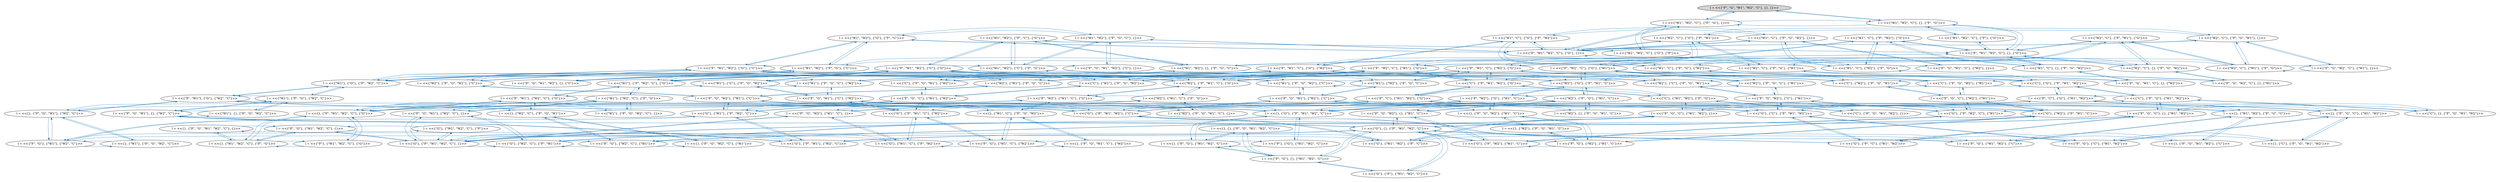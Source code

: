 strict digraph DiskGraph {
edge [colorscheme="paired12"]
nodesep=0.35;
subgraph cluster_graph {
color="white";
-7024593849273112598 [label="l = <<{\"F\", \"G\", \"W1\", \"W2\", \"C\"}, {}, {}>>",style = filled]
-7024593849273112598 -> -7618119025258671980 [label="",color="2",fontcolor="2"];
-7618119025258671980 [label="l = <<{\"W1\", \"W2\", \"C\"}, {\"F\", \"G\"}, {}>>"];
-7618119025258671980 -> 368366743643447437 [label="",color="2",fontcolor="2"];
368366743643447437 [label="l = <<{\"F\", \"W1\", \"W2\", \"C\"}, {\"G\"}, {}>>"];
-7024593849273112598 -> 2265738702976929288 [label="",color="2",fontcolor="2"];
2265738702976929288 [label="l = <<{\"W1\", \"W2\", \"C\"}, {}, {\"F\", \"G\"}>>"];
-7618119025258671980 -> -7024593849273112598 [label="",color="2",fontcolor="2"];
2265738702976929288 -> 2642443577036209442 [label="",color="2",fontcolor="2"];
2642443577036209442 [label="l = <<{\"F\", \"W1\", \"W2\", \"C\"}, {}, {\"G\"}>>"];
368366743643447437 -> -7618119025258671980 [label="",color="2",fontcolor="2"];
2265738702976929288 -> -7024593849273112598 [label="",color="2",fontcolor="2"];
368366743643447437 -> -5032550626778406985 [label="",color="2",fontcolor="2"];
-5032550626778406985 [label="l = <<{\"W2\", \"C\"}, {\"F\", \"G\", \"W1\"}, {}>>"];
-7618119025258671980 -> 6593437270870254514 [label="",color="2",fontcolor="2"];
6593437270870254514 [label="l = <<{\"W1\", \"W2\", \"C\"}, {\"G\"}, {\"F\"}>>"];
2642443577036209442 -> -7948681689175136999 [label="",color="2",fontcolor="2"];
-7948681689175136999 [label="l = <<{\"W1\", \"W2\", \"C\"}, {\"F\"}, {\"G\"}>>"];
2265738702976929288 -> -7948681689175136999 [label="",color="2",fontcolor="2"];
2265738702976929288 -> -7618119025258671980 [label="",color="2",fontcolor="2"];
368366743643447437 -> -1720256910690443826 [label="",color="2",fontcolor="2"];
-1720256910690443826 [label="l = <<{\"W1\", \"C\"}, {\"F\", \"G\", \"W2\"}, {}>>"];
-7618119025258671980 -> 2265738702976929288 [label="",color="2",fontcolor="2"];
-5032550626778406985 -> 2952551994923023895 [label="",color="2",fontcolor="2"];
2952551994923023895 [label="l = <<{\"F\", \"G\", \"W2\", \"C\"}, {\"W1\"}, {}>>"];
6593437270870254514 -> 368366743643447437 [label="",color="2",fontcolor="2"];
2642443577036209442 -> 8070384622498813666 [label="",color="2",fontcolor="2"];
8070384622498813666 [label="l = <<{\"W2\", \"C\"}, {\"F\", \"W1\"}, {\"G\"}>>"];
-7948681689175136999 -> 2642443577036209442 [label="",color="2",fontcolor="2"];
2642443577036209442 -> -6923700565219637682 [label="",color="2",fontcolor="2"];
-6923700565219637682 [label="l = <<{\"W1\", \"C\"}, {\"F\", \"W2\"}, {\"G\"}>>"];
6593437270870254514 -> -7618119025258671980 [label="",color="2",fontcolor="2"];
368366743643447437 -> 4463392628337059141 [label="",color="2",fontcolor="2"];
4463392628337059141 [label="l = <<{\"W1\", \"W2\"}, {\"F\", \"G\", \"C\"}, {}>>"];
2642443577036209442 -> -2463667896271413812 [label="",color="2",fontcolor="2"];
-2463667896271413812 [label="l = <<{\"W1\", \"W2\"}, {\"F\", \"C\"}, {\"G\"}>>"];
-6923700565219637682 -> -4962563200404545368 [label="",color="2",fontcolor="2"];
-4962563200404545368 [label="l = <<{\"F\", \"W1\", \"C\"}, {\"W2\"}, {\"G\"}>>"];
8070384622498813666 -> -6235617611691893686 [label="",color="2",fontcolor="2"];
-6235617611691893686 [label="l = <<{\"F\", \"W2\", \"C\"}, {\"W1\"}, {\"G\"}>>"];
2952551994923023895 -> -5032550626778406985 [label="",color="2",fontcolor="2"];
-5032550626778406985 -> 368366743643447437 [label="",color="2",fontcolor="2"];
-6923700565219637682 -> 2642443577036209442 [label="",color="2",fontcolor="2"];
8070384622498813666 -> 2642443577036209442 [label="",color="2",fontcolor="2"];
-7948681689175136999 -> 2265738702976929288 [label="",color="2",fontcolor="2"];
8070384622498813666 -> 4594028104535205271 [label="",color="2",fontcolor="2"];
2952551994923023895 -> 4594028104535205271 [label="",color="2",fontcolor="2"];
-1720256910690443826 -> -910246379935421238 [label="",color="2",fontcolor="2"];
-910246379935421238 [label="l = <<{\"F\", \"G\", \"W1\", \"C\"}, {\"W2\"}, {}>>"];
368366743643447437 -> 6593437270870254514 [label="",color="2",fontcolor="2"];
2642443577036209442 -> 2265738702976929288 [label="",color="2",fontcolor="2"];
368366743643447437 -> -721248423649248058 [label="",color="2",fontcolor="2"];
-721248423649248058 [label="l = <<{\"W2\", \"C\"}, {\"G\"}, {\"F\", \"W1\"}>>"];
4463392628337059141 -> -861941820321104905 [label="",color="2",fontcolor="2"];
-861941820321104905 [label="l = <<{\"F\", \"G\", \"W1\", \"W2\"}, {\"C\"}, {}>>"];
8070384622498813666 -> -4291173139028333788 [label="",color="2",fontcolor="2"];
-4291173139028333788 [label="l = <<{\"W2\", \"C\"}, {}, {\"F\", \"G\", \"W1\"}>>"];
-6923700565219637682 -> 3357207341337068863 [label="",color="2",fontcolor="2"];
3357207341337068863 [label="l = <<{\"W1\", \"C\"}, {\"W2\"}, {\"F\", \"G\"}>>"];
-5032550626778406985 -> 4594028104535205271 [label="",color="2",fontcolor="2"];
4594028104535205271 [label="l = <<{\"W2\", \"C\"}, {\"W1\"}, {\"F\", \"G\"}>>"];
368366743643447437 -> -5903499275889439748 [label="",color="2",fontcolor="2"];
-5903499275889439748 [label="l = <<{\"W1\", \"C\"}, {\"G\"}, {\"F\", \"W2\"}>>"];
-2463667896271413812 -> -2839101102574894150 [label="",color="2",fontcolor="2"];
-2839101102574894150 [label="l = <<{\"F\", \"W1\", \"W2\"}, {\"C\"}, {\"G\"}>>"];
368366743643447437 -> 3216292685513587048 [label="",color="2",fontcolor="2"];
3216292685513587048 [label="l = <<{\"W1\", \"W2\"}, {\"G\"}, {\"F\", \"C\"}>>"];
-1720256910690443826 -> 368366743643447437 [label="",color="2",fontcolor="2"];
-2463667896271413812 -> 2642443577036209442 [label="",color="2",fontcolor="2"];
2642443577036209442 -> -4291173139028333788 [label="",color="2",fontcolor="2"];
-5032550626778406985 -> -721248423649248058 [label="",color="2",fontcolor="2"];
-6235617611691893686 -> 8070384622498813666 [label="",color="2",fontcolor="2"];
4463392628337059141 -> 368366743643447437 [label="",color="2",fontcolor="2"];
-2463667896271413812 -> 7379050793791580297 [label="",color="2",fontcolor="2"];
7379050793791580297 [label="l = <<{\"W1\", \"W2\"}, {\"C\"}, {\"F\", \"G\"}>>"];
-910246379935421238 -> -1720256910690443826 [label="",color="2",fontcolor="2"];
-4962563200404545368 -> -6923700565219637682 [label="",color="2",fontcolor="2"];
-6923700565219637682 -> -6945216884291511266 [label="",color="2",fontcolor="2"];
-6945216884291511266 [label="l = <<{\"W1\", \"C\"}, {}, {\"F\", \"G\", \"W2\"}>>"];
4463392628337059141 -> 7379050793791580297 [label="",color="2",fontcolor="2"];
-2463667896271413812 -> -4935565689179310768 [label="",color="2",fontcolor="2"];
-4935565689179310768 [label="l = <<{\"W1\", \"W2\"}, {}, {\"F\", \"G\", \"C\"}>>"];
-1720256910690443826 -> 3357207341337068863 [label="",color="2",fontcolor="2"];
2642443577036209442 -> -6945216884291511266 [label="",color="2",fontcolor="2"];
-6235617611691893686 -> -1190402078242215030 [label="",color="2",fontcolor="2"];
-1190402078242215030 [label="l = <<{\"C\"}, {\"F\", \"W1\", \"W2\"}, {\"G\"}>>"];
-861941820321104905 -> 4463392628337059141 [label="",color="2",fontcolor="2"];
-1720256910690443826 -> -5903499275889439748 [label="",color="2",fontcolor="2"];
2642443577036209442 -> -4935565689179310768 [label="",color="2",fontcolor="2"];
-721248423649248058 -> -2001128634712618419 [label="",color="2",fontcolor="2"];
-2001128634712618419 [label="l = <<{\"F\", \"W2\", \"C\"}, {\"G\"}, {\"W1\"}>>"];
4463392628337059141 -> 3216292685513587048 [label="",color="2",fontcolor="2"];
-910246379935421238 -> 3357207341337068863 [label="",color="2",fontcolor="2"];
-4962563200404545368 -> -1190402078242215030 [label="",color="2",fontcolor="2"];
-721248423649248058 -> 368366743643447437 [label="",color="2",fontcolor="2"];
-861941820321104905 -> 7379050793791580297 [label="",color="2",fontcolor="2"];
-4291173139028333788 -> 1389689156691576683 [label="",color="2",fontcolor="2"];
1389689156691576683 [label="l = <<{\"F\", \"G\", \"W2\", \"C\"}, {}, {\"W1\"}>>"];
-6235617611691893686 -> -257813092172083853 [label="",color="2",fontcolor="2"];
-257813092172083853 [label="l = <<{\"W2\"}, {\"F\", \"W1\", \"C\"}, {\"G\"}>>"];
3357207341337068863 -> -4962563200404545368 [label="",color="2",fontcolor="2"];
-5903499275889439748 -> 6744026100007997753 [label="",color="2",fontcolor="2"];
6744026100007997753 [label="l = <<{\"F\", \"W1\", \"C\"}, {\"G\"}, {\"W2\"}>>"];
-721248423649248058 -> 2500613540351164645 [label="",color="2",fontcolor="2"];
2500613540351164645 [label="l = <<{\"W2\", \"C\"}, {\"F\", \"G\"}, {\"W1\"}>>"];
-4962563200404545368 -> -1352656409948131877 [label="",color="2",fontcolor="2"];
-1352656409948131877 [label="l = <<{\"W1\"}, {\"F\", \"W2\", \"C\"}, {\"G\"}>>"];
4594028104535205271 -> -6235617611691893686 [label="",color="2",fontcolor="2"];
-4291173139028333788 -> 2642443577036209442 [label="",color="2",fontcolor="2"];
-5903499275889439748 -> 368366743643447437 [label="",color="2",fontcolor="2"];
-6235617611691893686 -> 4594028104535205271 [label="",color="2",fontcolor="2"];
3357207341337068863 -> -910246379935421238 [label="",color="2",fontcolor="2"];
-2839101102574894150 -> -2463667896271413812 [label="",color="2",fontcolor="2"];
-5903499275889439748 -> 8745115310739109855 [label="",color="2",fontcolor="2"];
8745115310739109855 [label="l = <<{\"W1\", \"C\"}, {\"F\", \"G\"}, {\"W2\"}>>"];
-2839101102574894150 -> -257813092172083853 [label="",color="2",fontcolor="2"];
3357207341337068863 -> -6923700565219637682 [label="",color="2",fontcolor="2"];
4594028104535205271 -> 2952551994923023895 [label="",color="2",fontcolor="2"];
-721248423649248058 -> -5032550626778406985 [label="",color="2",fontcolor="2"];
-5903499275889439748 -> -1720256910690443826 [label="",color="2",fontcolor="2"];
-2839101102574894150 -> -1352656409948131877 [label="",color="2",fontcolor="2"];
-6235617611691893686 -> -4078885737784591417 [label="",color="2",fontcolor="2"];
-4078885737784591417 [label="l = <<{\"C\"}, {\"W1\"}, {\"F\", \"G\", \"W2\"}>>"];
7379050793791580297 -> -2839101102574894150 [label="",color="2",fontcolor="2"];
-4291173139028333788 -> 2500613540351164645 [label="",color="2",fontcolor="2"];
-4962563200404545368 -> 3357207341337068863 [label="",color="2",fontcolor="2"];
7379050793791580297 -> -861941820321104905 [label="",color="2",fontcolor="2"];
-2839101102574894150 -> 7379050793791580297 [label="",color="2",fontcolor="2"];
7379050793791580297 -> -2463667896271413812 [label="",color="2",fontcolor="2"];
-6235617611691893686 -> -7924774719109591648 [label="",color="2",fontcolor="2"];
-7924774719109591648 [label="l = <<{\"W2\"}, {\"W1\"}, {\"F\", \"G\", \"C\"}>>"];
3216292685513587048 -> 1949213823740363200 [label="",color="2",fontcolor="2"];
1949213823740363200 [label="l = <<{\"F\", \"W1\", \"W2\"}, {\"G\"}, {\"C\"}>>"];
4594028104535205271 -> 8070384622498813666 [label="",color="2",fontcolor="2"];
3357207341337068863 -> -1720256910690443826 [label="",color="2",fontcolor="2"];
7379050793791580297 -> 4463392628337059141 [label="",color="2",fontcolor="2"];
-2839101102574894150 -> 435336174675151763 [label="",color="2",fontcolor="2"];
435336174675151763 [label="l = <<{\"W2\"}, {\"C\"}, {\"F\", \"G\", \"W1\"}>>"];
-4962563200404545368 -> -4002047929983462653 [label="",color="2",fontcolor="2"];
-4002047929983462653 [label="l = <<{\"C\"}, {\"W2\"}, {\"F\", \"G\", \"W1\"}>>"];
-4291173139028333788 -> 8070384622498813666 [label="",color="2",fontcolor="2"];
-4935565689179310768 -> 7229025203200003717 [label="",color="2",fontcolor="2"];
7229025203200003717 [label="l = <<{\"F\", \"G\", \"W1\", \"W2\"}, {}, {\"C\"}>>"];
-6945216884291511266 -> -4537043128261222155 [label="",color="2",fontcolor="2"];
-4537043128261222155 [label="l = <<{\"F\", \"G\", \"W1\", \"C\"}, {}, {\"W2\"}>>"];
-1190402078242215030 -> -46380480653484967 [label="",color="2",fontcolor="2"];
-46380480653484967 [label="l = <<{\"F\", \"C\"}, {\"W1\", \"W2\"}, {\"G\"}>>"];
3216292685513587048 -> 368366743643447437 [label="",color="2",fontcolor="2"];
4594028104535205271 -> -5032550626778406985 [label="",color="2",fontcolor="2"];
-4935565689179310768 -> 2642443577036209442 [label="",color="2",fontcolor="2"];
-2001128634712618419 -> 2500613540351164645 [label="",color="2",fontcolor="2"];
-4962563200404545368 -> -7037313155271070787 [label="",color="2",fontcolor="2"];
-7037313155271070787 [label="l = <<{\"W1\"}, {\"W2\"}, {\"F\", \"G\", \"C\"}>>"];
-2001128634712618419 -> -9192400796747391223 [label="",color="2",fontcolor="2"];
-9192400796747391223 [label="l = <<{\"C\"}, {\"F\", \"G\", \"W2\"}, {\"W1\"}>>"];
-2839101102574894150 -> 6765969317992676521 [label="",color="2",fontcolor="2"];
6765969317992676521 [label="l = <<{\"W1\"}, {\"C\"}, {\"F\", \"G\", \"W2\"}>>"];
-257813092172083853 -> 7816650474430290525 [label="",color="2",fontcolor="2"];
7816650474430290525 [label="l = <<{\"F\", \"W2\"}, {\"W1\", \"C\"}, {\"G\"}>>"];
1389689156691576683 -> 2500613540351164645 [label="",color="2",fontcolor="2"];
-4935565689179310768 -> 2187280652410068918 [label="",color="2",fontcolor="2"];
-1190402078242215030 -> -4962563200404545368 [label="",color="2",fontcolor="2"];
-6945216884291511266 -> 2642443577036209442 [label="",color="2",fontcolor="2"];
3216292685513587048 -> 2187280652410068918 [label="",color="2",fontcolor="2"];
2187280652410068918 [label="l = <<{\"W1\", \"W2\"}, {\"F\", \"G\"}, {\"C\"}>>"];
-4935565689179310768 -> -2463667896271413812 [label="",color="2",fontcolor="2"];
-257813092172083853 -> -2839101102574894150 [label="",color="2",fontcolor="2"];
-2001128634712618419 -> 4154005694948948685 [label="",color="2",fontcolor="2"];
4154005694948948685 [label="l = <<{\"W2\"}, {\"F\", \"G\", \"C\"}, {\"W1\"}>>"];
2500613540351164645 -> -2001128634712618419 [label="",color="2",fontcolor="2"];
-1190402078242215030 -> -6235617611691893686 [label="",color="2",fontcolor="2"];
1389689156691576683 -> -4291173139028333788 [label="",color="2",fontcolor="2"];
6744026100007997753 -> 8745115310739109855 [label="",color="2",fontcolor="2"];
-6945216884291511266 -> 8745115310739109855 [label="",color="2",fontcolor="2"];
2500613540351164645 -> 1389689156691576683 [label="",color="2",fontcolor="2"];
3216292685513587048 -> 4463392628337059141 [label="",color="2",fontcolor="2"];
-257813092172083853 -> -6235617611691893686 [label="",color="2",fontcolor="2"];
-6945216884291511266 -> -6923700565219637682 [label="",color="2",fontcolor="2"];
2500613540351164645 -> -721248423649248058 [label="",color="2",fontcolor="2"];
6744026100007997753 -> -3921284497300560855 [label="",color="2",fontcolor="2"];
-3921284497300560855 [label="l = <<{\"C\"}, {\"F\", \"G\", \"W1\"}, {\"W2\"}>>"];
-1190402078242215030 -> 8622885888433505706 [label="",color="2",fontcolor="2"];
8622885888433505706 [label="l = <<{\"C\"}, {\"W1\", \"W2\"}, {\"F\", \"G\"}>>"];
-2001128634712618419 -> -721248423649248058 [label="",color="2",fontcolor="2"];
6744026100007997753 -> 7082733833143406071 [label="",color="2",fontcolor="2"];
7082733833143406071 [label="l = <<{\"W1\"}, {\"F\", \"G\", \"C\"}, {\"W2\"}>>"];
2500613540351164645 -> -4291173139028333788 [label="",color="2",fontcolor="2"];
-4078885737784591417 -> 6748832262140973955 [label="",color="2",fontcolor="2"];
6748832262140973955 [label="l = <<{\"F\", \"G\", \"C\"}, {\"W1\"}, {\"W2\"}>>"];
8745115310739109855 -> 6744026100007997753 [label="",color="2",fontcolor="2"];
-257813092172083853 -> 9124279232188526610 [label="",color="2",fontcolor="2"];
9124279232188526610 [label="l = <<{\"W2\"}, {\"W1\", \"C\"}, {\"F\", \"G\"}>>"];
8745115310739109855 -> -4537043128261222155 [label="",color="2",fontcolor="2"];
-1352656409948131877 -> -6958555554584324421 [label="",color="2",fontcolor="2"];
-6958555554584324421 [label="l = <<{\"F\", \"W1\"}, {\"W2\", \"C\"}, {\"G\"}>>"];
-7924774719109591648 -> -478000742824308313 [label="",color="2",fontcolor="2"];
-478000742824308313 [label="l = <<{\"F\", \"G\", \"W2\"}, {\"W1\"}, {\"C\"}>>"];
-257813092172083853 -> 435336174675151763 [label="",color="2",fontcolor="2"];
-4078885737784591417 -> -6235617611691893686 [label="",color="2",fontcolor="2"];
-1352656409948131877 -> -2839101102574894150 [label="",color="2",fontcolor="2"];
-257813092172083853 -> -7924774719109591648 [label="",color="2",fontcolor="2"];
6744026100007997753 -> -5903499275889439748 [label="",color="2",fontcolor="2"];
-2001128634712618419 -> -6873003674813101946 [label="",color="2",fontcolor="2"];
-6873003674813101946 [label="l = <<{\"C\"}, {\"G\"}, {\"F\", \"W1\", \"W2\"}>>"];
-1190402078242215030 -> -4002047929983462653 [label="",color="2",fontcolor="2"];
1949213823740363200 -> 2187280652410068918 [label="",color="2",fontcolor="2"];
6744026100007997753 -> -6873003674813101946 [label="",color="2",fontcolor="2"];
-4078885737784591417 -> -3921284497300560855 [label="",color="2",fontcolor="2"];
-1352656409948131877 -> -4962563200404545368 [label="",color="2",fontcolor="2"];
-7924774719109591648 -> -6235617611691893686 [label="",color="2",fontcolor="2"];
6744026100007997753 -> -1299563220721902343 [label="",color="2",fontcolor="2"];
-1299563220721902343 [label="l = <<{\"W1\"}, {\"G\"}, {\"F\", \"W2\", \"C\"}>>"];
8745115310739109855 -> -5903499275889439748 [label="",color="2",fontcolor="2"];
-4078885737784591417 -> -1190402078242215030 [label="",color="2",fontcolor="2"];
-7924774719109591648 -> 4239723000871218323 [label="",color="2",fontcolor="2"];
1949213823740363200 -> 4239723000871218323 [label="",color="2",fontcolor="2"];
4239723000871218323 [label="l = <<{\"W2\"}, {\"F\", \"G\", \"W1\"}, {\"C\"}>>"];
-2001128634712618419 -> -8033378521863088703 [label="",color="2",fontcolor="2"];
-8033378521863088703 [label="l = <<{\"W2\"}, {\"G\"}, {\"F\", \"W1\", \"C\"}>>"];
-1190402078242215030 -> -4078885737784591417 [label="",color="2",fontcolor="2"];
-7924774719109591648 -> -257813092172083853 [label="",color="2",fontcolor="2"];
8745115310739109855 -> -6945216884291511266 [label="",color="2",fontcolor="2"];
-1352656409948131877 -> 8271995444457526799 [label="",color="2",fontcolor="2"];
8271995444457526799 [label="l = <<{\"W1\"}, {\"W2\", \"C\"}, {\"F\", \"G\"}>>"];
-4002047929983462653 -> 1464355445038000291 [label="",color="2",fontcolor="2"];
1464355445038000291 [label="l = <<{\"F\", \"G\", \"C\"}, {\"W2\"}, {\"W1\"}>>"];
1949213823740363200 -> -3836131670927082433 [label="",color="2",fontcolor="2"];
-3836131670927082433 [label="l = <<{\"W1\"}, {\"F\", \"G\", \"W2\"}, {\"C\"}>>"];
435336174675151763 -> -419196041232955399 [label="",color="2",fontcolor="2"];
-419196041232955399 [label="l = <<{\"F\", \"G\", \"W2\"}, {\"C\"}, {\"W1\"}>>"];
-1352656409948131877 -> 6765969317992676521 [label="",color="2",fontcolor="2"];
-46380480653484967 -> -1190402078242215030 [label="",color="2",fontcolor="2"];
7229025203200003717 -> 2187280652410068918 [label="",color="2",fontcolor="2"];
-7037313155271070787 -> -9158337419737083473 [label="",color="2",fontcolor="2"];
-9158337419737083473 [label="l = <<{\"F\", \"G\", \"W1\"}, {\"W2\"}, {\"C\"}>>"];
-4537043128261222155 -> 8745115310739109855 [label="",color="2",fontcolor="2"];
1949213823740363200 -> 3216292685513587048 [label="",color="2",fontcolor="2"];
435336174675151763 -> -2839101102574894150 [label="",color="2",fontcolor="2"];
-1352656409948131877 -> -7037313155271070787 [label="",color="2",fontcolor="2"];
-4002047929983462653 -> -4962563200404545368 [label="",color="2",fontcolor="2"];
1949213823740363200 -> -8033378521863088703 [label="",color="2",fontcolor="2"];
-46380480653484967 -> -6018393886691552991 [label="",color="2",fontcolor="2"];
-6018393886691552991 [label="l = <<{}, {\"F\", \"W1\", \"W2\", \"C\"}, {\"G\"}>>"];
1949213823740363200 -> -1299563220721902343 [label="",color="2",fontcolor="2"];
-7037313155271070787 -> -4962563200404545368 [label="",color="2",fontcolor="2"];
-4002047929983462653 -> -9192400796747391223 [label="",color="2",fontcolor="2"];
-4537043128261222155 -> -6945216884291511266 [label="",color="2",fontcolor="2"];
-9192400796747391223 -> 1464355445038000291 [label="",color="2",fontcolor="2"];
-46380480653484967 -> 8622885888433505706 [label="",color="2",fontcolor="2"];
7229025203200003717 -> -4935565689179310768 [label="",color="2",fontcolor="2"];
-9192400796747391223 -> -2001128634712618419 [label="",color="2",fontcolor="2"];
-46380480653484967 -> 3282327117749260722 [label="",color="2",fontcolor="2"];
3282327117749260722 [label="l = <<{}, {\"W1\", \"W2\"}, {\"F\", \"G\", \"C\"}>>"];
435336174675151763 -> 4154005694948948685 [label="",color="2",fontcolor="2"];
-7037313155271070787 -> -3836131670927082433 [label="",color="2",fontcolor="2"];
7816650474430290525 -> -257813092172083853 [label="",color="2",fontcolor="2"];
-9192400796747391223 -> -4002047929983462653 [label="",color="2",fontcolor="2"];
-7037313155271070787 -> -1352656409948131877 [label="",color="2",fontcolor="2"];
-9192400796747391223 -> -6873003674813101946 [label="",color="2",fontcolor="2"];
6765969317992676521 -> 2913462645887852647 [label="",color="2",fontcolor="2"];
2913462645887852647 [label="l = <<{\"F\", \"G\", \"W1\"}, {\"C\"}, {\"W2\"}>>"];
-4002047929983462653 -> -1190402078242215030 [label="",color="2",fontcolor="2"];
4154005694948948685 -> -419196041232955399 [label="",color="2",fontcolor="2"];
8622885888433505706 -> -46380480653484967 [label="",color="2",fontcolor="2"];
6765969317992676521 -> -2839101102574894150 [label="",color="2",fontcolor="2"];
-3921284497300560855 -> 6748832262140973955 [label="",color="2",fontcolor="2"];
435336174675151763 -> -257813092172083853 [label="",color="2",fontcolor="2"];
7816650474430290525 -> -6018393886691552991 [label="",color="2",fontcolor="2"];
2187280652410068918 -> 1949213823740363200 [label="",color="2",fontcolor="2"];
7816650474430290525 -> 9124279232188526610 [label="",color="2",fontcolor="2"];
6765969317992676521 -> 7082733833143406071 [label="",color="2",fontcolor="2"];
8622885888433505706 -> 3921676659055218663 [label="",color="2",fontcolor="2"];
3921676659055218663 [label="l = <<{\"F\", \"G\", \"C\"}, {\"W1\", \"W2\"}, {}>>"];
7816650474430290525 -> -1279349017891518810 [label="",color="2",fontcolor="2"];
-1279349017891518810 [label="l = <<{}, {\"W1\", \"C\"}, {\"F\", \"G\", \"W2\"}>>"];
7082733833143406071 -> 2913462645887852647 [label="",color="2",fontcolor="2"];
6765969317992676521 -> -1352656409948131877 [label="",color="2",fontcolor="2"];
-3921284497300560855 -> 6744026100007997753 [label="",color="2",fontcolor="2"];
2187280652410068918 -> 7229025203200003717 [label="",color="2",fontcolor="2"];
7082733833143406071 -> 6744026100007997753 [label="",color="2",fontcolor="2"];
9124279232188526610 -> 7816650474430290525 [label="",color="2",fontcolor="2"];
4154005694948948685 -> -2001128634712618419 [label="",color="2",fontcolor="2"];
-6958555554584324421 -> -1352656409948131877 [label="",color="2",fontcolor="2"];
8622885888433505706 -> -1190402078242215030 [label="",color="2",fontcolor="2"];
9124279232188526610 -> -5247036750457869356 [label="",color="2",fontcolor="2"];
-5247036750457869356 [label="l = <<{\"F\", \"G\", \"W2\"}, {\"W1\", \"C\"}, {}>>"];
6748832262140973955 -> -3921284497300560855 [label="",color="2",fontcolor="2"];
-6958555554584324421 -> -6018393886691552991 [label="",color="2",fontcolor="2"];
-3921284497300560855 -> -4078885737784591417 [label="",color="2",fontcolor="2"];
-6958555554584324421 -> 8271995444457526799 [label="",color="2",fontcolor="2"];
2187280652410068918 -> 3216292685513587048 [label="",color="2",fontcolor="2"];
7082733833143406071 -> 6765969317992676521 [label="",color="2",fontcolor="2"];
9124279232188526610 -> -257813092172083853 [label="",color="2",fontcolor="2"];
4154005694948948685 -> 435336174675151763 [label="",color="2",fontcolor="2"];
6748832262140973955 -> -5846744100312787522 [label="",color="2",fontcolor="2"];
-5846744100312787522 [label="l = <<{\"G\"}, {\"F\", \"W1\", \"C\"}, {\"W2\"}>>"];
8622885888433505706 -> -7028777152695092588 [label="",color="2",fontcolor="2"];
-7028777152695092588 [label="l = <<{\"C\"}, {\"F\", \"G\", \"W1\", \"W2\"}, {}>>"];
4154005694948948685 -> -8033378521863088703 [label="",color="2",fontcolor="2"];
2187280652410068918 -> -4935565689179310768 [label="",color="2",fontcolor="2"];
9124279232188526610 -> -344499707387939267 [label="",color="2",fontcolor="2"];
-344499707387939267 [label="l = <<{\"W2\"}, {\"F\", \"G\", \"W1\", \"C\"}, {}>>"];
7082733833143406071 -> -1299563220721902343 [label="",color="2",fontcolor="2"];
-3921284497300560855 -> -6873003674813101946 [label="",color="2",fontcolor="2"];
-6958555554584324421 -> -6483117729755105186 [label="",color="2",fontcolor="2"];
-6483117729755105186 [label="l = <<{}, {\"W2\", \"C\"}, {\"F\", \"G\", \"W1\"}>>"];
8271995444457526799 -> -6958555554584324421 [label="",color="2",fontcolor="2"];
4239723000871218323 -> -478000742824308313 [label="",color="2",fontcolor="2"];
-8033378521863088703 -> -3430645554485817280 [label="",color="2",fontcolor="2"];
-3430645554485817280 [label="l = <<{\"F\", \"W2\"}, {\"G\"}, {\"W1\", \"C\"}>>"];
-1299563220721902343 -> 5716561276131620150 [label="",color="2",fontcolor="2"];
5716561276131620150 [label="l = <<{\"F\", \"W1\"}, {\"G\"}, {\"W2\", \"C\"}>>"];
-478000742824308313 -> 4239723000871218323 [label="",color="2",fontcolor="2"];
-478000742824308313 -> 456428455204643958 [label="",color="2",fontcolor="2"];
456428455204643958 [label="l = <<{\"G\"}, {\"F\", \"W1\", \"W2\"}, {\"C\"}>>"];
6748832262140973955 -> -4078885737784591417 [label="",color="2",fontcolor="2"];
-6873003674813101946 -> 6660446212958675722 [label="",color="2",fontcolor="2"];
6660446212958675722 [label="l = <<{\"F\", \"C\"}, {\"G\"}, {\"W1\", \"W2\"}>>"];
6748832262140973955 -> 2809360080139555138 [label="",color="2",fontcolor="2"];
2809360080139555138 [label="l = <<{\"G\"}, {\"W1\"}, {\"F\", \"W2\", \"C\"}>>"];
4239723000871218323 -> 1949213823740363200 [label="",color="2",fontcolor="2"];
-8033378521863088703 -> 1949213823740363200 [label="",color="2",fontcolor="2"];
-1299563220721902343 -> 1949213823740363200 [label="",color="2",fontcolor="2"];
-3836131670927082433 -> -9158337419737083473 [label="",color="2",fontcolor="2"];
-8033378521863088703 -> -2001128634712618419 [label="",color="2",fontcolor="2"];
-3836131670927082433 -> 1949213823740363200 [label="",color="2",fontcolor="2"];
1464355445038000291 -> -9192400796747391223 [label="",color="2",fontcolor="2"];
8271995444457526799 -> -3561213052714275876 [label="",color="2",fontcolor="2"];
-3561213052714275876 [label="l = <<{\"F\", \"G\", \"W1\"}, {\"W2\", \"C\"}, {}>>"];
-3836131670927082433 -> -7037313155271070787 [label="",color="2",fontcolor="2"];
1464355445038000291 -> 8599958958616874133 [label="",color="2",fontcolor="2"];
8599958958616874133 [label="l = <<{\"G\"}, {\"F\", \"W2\", \"C\"}, {\"W1\"}>>"];
-8033378521863088703 -> 8839863889396584346 [label="",color="2",fontcolor="2"];
8839863889396584346 [label="l = <<{\"W2\"}, {\"F\", \"G\"}, {\"W1\", \"C\"}>>"];
-1299563220721902343 -> 6744026100007997753 [label="",color="2",fontcolor="2"];
4239723000871218323 -> -7924774719109591648 [label="",color="2",fontcolor="2"];
-478000742824308313 -> -7924774719109591648 [label="",color="2",fontcolor="2"];
-6873003674813101946 -> 6744026100007997753 [label="",color="2",fontcolor="2"];
-8033378521863088703 -> 4239723000871218323 [label="",color="2",fontcolor="2"];
8271995444457526799 -> -1352656409948131877 [label="",color="2",fontcolor="2"];
4239723000871218323 -> -8033378521863088703 [label="",color="2",fontcolor="2"];
1464355445038000291 -> -4002047929983462653 [label="",color="2",fontcolor="2"];
-3836131670927082433 -> -1299563220721902343 [label="",color="2",fontcolor="2"];
-6873003674813101946 -> -2001128634712618419 [label="",color="2",fontcolor="2"];
-1299563220721902343 -> 565540067773580962 [label="",color="2",fontcolor="2"];
565540067773580962 [label="l = <<{\"W1\"}, {\"F\", \"G\"}, {\"W2\", \"C\"}>>"];
1464355445038000291 -> 1114156775382550404 [label="",color="2",fontcolor="2"];
1114156775382550404 [label="l = <<{\"G\"}, {\"W2\"}, {\"F\", \"W1\", \"C\"}>>"];
8271995444457526799 -> 805511417218393745 [label="",color="2",fontcolor="2"];
805511417218393745 [label="l = <<{\"W1\"}, {\"F\", \"G\", \"W2\", \"C\"}, {}>>"];
-8033378521863088703 -> 4154005694948948685 [label="",color="2",fontcolor="2"];
-6873003674813101946 -> 4903966365467042243 [label="",color="2",fontcolor="2"];
4903966365467042243 [label="l = <<{\"C\"}, {\"F\", \"G\"}, {\"W1\", \"W2\"}>>"];
-419196041232955399 -> 4154005694948948685 [label="",color="2",fontcolor="2"];
-478000742824308313 -> 2809360080139555138 [label="",color="2",fontcolor="2"];
-1299563220721902343 -> -3836131670927082433 [label="",color="2",fontcolor="2"];
-9158337419737083473 -> -3836131670927082433 [label="",color="2",fontcolor="2"];
-419196041232955399 -> 8599958958616874133 [label="",color="2",fontcolor="2"];
-6873003674813101946 -> -3921284497300560855 [label="",color="2",fontcolor="2"];
-1299563220721902343 -> 7082733833143406071 [label="",color="2",fontcolor="2"];
-6018393886691552991 -> -4621795963835738607 [label="",color="2",fontcolor="2"];
-4621795963835738607 [label="l = <<{\"F\"}, {\"W1\", \"W2\", \"C\"}, {\"G\"}>>"];
2913462645887852647 -> 7082733833143406071 [label="",color="2",fontcolor="2"];
-9158337419737083473 -> 456428455204643958 [label="",color="2",fontcolor="2"];
3921676659055218663 -> -7028777152695092588 [label="",color="2",fontcolor="2"];
3282327117749260722 -> -6097069120372581559 [label="",color="2",fontcolor="2"];
-6097069120372581559 [label="l = <<{\"F\", \"G\"}, {\"W1\", \"W2\"}, {\"C\"}>>"];
3921676659055218663 -> 2749285334353352229 [label="",color="2",fontcolor="2"];
2749285334353352229 [label="l = <<{\"G\"}, {\"F\", \"W1\", \"W2\", \"C\"}, {}>>"];
-6018393886691552991 -> -6958555554584324421 [label="",color="2",fontcolor="2"];
-419196041232955399 -> 435336174675151763 [label="",color="2",fontcolor="2"];
2913462645887852647 -> -5846744100312787522 [label="",color="2",fontcolor="2"];
-6873003674813101946 -> -9192400796747391223 [label="",color="2",fontcolor="2"];
-6018393886691552991 -> 7816650474430290525 [label="",color="2",fontcolor="2"];
-1279349017891518810 -> 282431021747858049 [label="",color="2",fontcolor="2"];
282431021747858049 [label="l = <<{\"F\", \"G\"}, {\"W1\", \"C\"}, {\"W2\"}>>"];
-6018393886691552991 -> -46380480653484967 [label="",color="2",fontcolor="2"];
-9158337419737083473 -> -7037313155271070787 [label="",color="2",fontcolor="2"];
-5247036750457869356 -> -344499707387939267 [label="",color="2",fontcolor="2"];
-9158337419737083473 -> 1114156775382550404 [label="",color="2",fontcolor="2"];
3921676659055218663 -> 8622885888433505706 [label="",color="2",fontcolor="2"];
2913462645887852647 -> 6765969317992676521 [label="",color="2",fontcolor="2"];
-419196041232955399 -> 3970112168051247910 [label="",color="2",fontcolor="2"];
3970112168051247910 [label="l = <<{\"G\"}, {\"C\"}, {\"F\", \"W1\", \"W2\"}>>"];
3282327117749260722 -> -46380480653484967 [label="",color="2",fontcolor="2"];
3921676659055218663 -> -7023928933663323562 [label="",color="2",fontcolor="2"];
-7023928933663323562 [label="l = <<{\"G\"}, {\"W1\", \"W2\"}, {\"F\", \"C\"}>>"];
-6018393886691552991 -> -6493890307257900744 [label="",color="2",fontcolor="2"];
-6493890307257900744 [label="l = <<{}, {\"W1\", \"W2\", \"C\"}, {\"F\", \"G\"}>>"];
-1279349017891518810 -> 7816650474430290525 [label="",color="2",fontcolor="2"];
-5846744100312787522 -> 282431021747858049 [label="",color="2",fontcolor="2"];
-6018393886691552991 -> -6483117729755105186 [label="",color="2",fontcolor="2"];
-344499707387939267 -> -5247036750457869356 [label="",color="2",fontcolor="2"];
2913462645887852647 -> 3970112168051247910 [label="",color="2",fontcolor="2"];
-5247036750457869356 -> 2749285334353352229 [label="",color="2",fontcolor="2"];
3282327117749260722 -> 3463943153487356846 [label="",color="2",fontcolor="2"];
3463943153487356846 [label="l = <<{}, {\"F\", \"G\", \"W1\", \"W2\"}, {\"C\"}>>"];
-1279349017891518810 -> -7450119786355879322 [label="",color="2",fontcolor="2"];
-7450119786355879322 [label="l = <<{}, {\"F\", \"G\", \"W1\", \"C\"}, {\"W2\"}>>"];
-7028777152695092588 -> 3921676659055218663 [label="",color="2",fontcolor="2"];
-5846744100312787522 -> 2913462645887852647 [label="",color="2",fontcolor="2"];
-344499707387939267 -> 9124279232188526610 [label="",color="2",fontcolor="2"];
-6018393886691552991 -> -1279349017891518810 [label="",color="2",fontcolor="2"];
-5846744100312787522 -> 6748832262140973955 [label="",color="2",fontcolor="2"];
3282327117749260722 -> -6018393886691552991 [label="",color="2",fontcolor="2"];
-5247036750457869356 -> 9124279232188526610 [label="",color="2",fontcolor="2"];
-6483117729755105186 -> -2707114549619313750 [label="",color="2",fontcolor="2"];
-2707114549619313750 [label="l = <<{\"F\", \"G\"}, {\"W2\", \"C\"}, {\"W1\"}>>"];
-5247036750457869356 -> -3916292805008247654 [label="",color="2",fontcolor="2"];
5716561276131620150 -> 565540067773580962 [label="",color="2",fontcolor="2"];
-3430645554485817280 -> 8839863889396584346 [label="",color="2",fontcolor="2"];
-6483117729755105186 -> -6958555554584324421 [label="",color="2",fontcolor="2"];
-7028777152695092588 -> 8622885888433505706 [label="",color="2",fontcolor="2"];
-5846744100312787522 -> -3916292805008247654 [label="",color="2",fontcolor="2"];
-3916292805008247654 [label="l = <<{\"G\"}, {\"W1\", \"C\"}, {\"F\", \"W2\"}>>"];
-6483117729755105186 -> 4692429388100455245 [label="",color="2",fontcolor="2"];
4692429388100455245 [label="l = <<{}, {\"F\", \"G\", \"W2\", \"C\"}, {\"W1\"}>>"];
-6018393886691552991 -> 3282327117749260722 [label="",color="2",fontcolor="2"];
-1279349017891518810 -> -6018393886691552991 [label="",color="2",fontcolor="2"];
6660446212958675722 -> 4903966365467042243 [label="",color="2",fontcolor="2"];
-3430645554485817280 -> -7302975996534301218 [label="",color="2",fontcolor="2"];
-7302975996534301218 [label="l = <<{}, {\"F\", \"G\", \"W2\"}, {\"W1\", \"C\"}>>"];
5716561276131620150 -> 7329676606531058423 [label="",color="2",fontcolor="2"];
7329676606531058423 [label="l = <<{}, {\"F\", \"G\", \"W1\"}, {\"W2\", \"C\"}>>"];
456428455204643958 -> -6097069120372581559 [label="",color="2",fontcolor="2"];
-5846744100312787522 -> 3970112168051247910 [label="",color="2",fontcolor="2"];
-6483117729755105186 -> -6018393886691552991 [label="",color="2",fontcolor="2"];
2809360080139555138 -> -7929552876119710194 [label="",color="2",fontcolor="2"];
-7929552876119710194 [label="l = <<{\"F\", \"G\"}, {\"W1\"}, {\"W2\", \"C\"}>>"];
6660446212958675722 -> 1860854868222883195 [label="",color="2",fontcolor="2"];
1860854868222883195 [label="l = <<{}, {\"F\", \"G\", \"C\"}, {\"W1\", \"W2\"}>>"];
456428455204643958 -> -9158337419737083473 [label="",color="2",fontcolor="2"];
-3430645554485817280 -> -8033378521863088703 [label="",color="2",fontcolor="2"];
-3561213052714275876 -> 805511417218393745 [label="",color="2",fontcolor="2"];
-5846744100312787522 -> 2809360080139555138 [label="",color="2",fontcolor="2"];
5716561276131620150 -> -1299563220721902343 [label="",color="2",fontcolor="2"];
8599958958616874133 -> -2707114549619313750 [label="",color="2",fontcolor="2"];
456428455204643958 -> -478000742824308313 [label="",color="2",fontcolor="2"];
-3430645554485817280 -> -3090393068029886080 [label="",color="2",fontcolor="2"];
-3090393068029886080 [label="l = <<{}, {\"G\"}, {\"F\", \"W1\", \"W2\", \"C\"}>>"];
2809360080139555138 -> -478000742824308313 [label="",color="2",fontcolor="2"];
-3561213052714275876 -> 2749285334353352229 [label="",color="2",fontcolor="2"];
5716561276131620150 -> -3090393068029886080 [label="",color="2",fontcolor="2"];
8839863889396584346 -> -3430645554485817280 [label="",color="2",fontcolor="2"];
6660446212958675722 -> -6873003674813101946 [label="",color="2",fontcolor="2"];
8599958958616874133 -> -419196041232955399 [label="",color="2",fontcolor="2"];
456428455204643958 -> -7023928933663323562 [label="",color="2",fontcolor="2"];
2809360080139555138 -> 6748832262140973955 [label="",color="2",fontcolor="2"];
8839863889396584346 -> -8267176808222682377 [label="",color="2",fontcolor="2"];
-8267176808222682377 [label="l = <<{\"F\", \"G\", \"W2\"}, {}, {\"W1\", \"C\"}>>"];
-3561213052714275876 -> 8271995444457526799 [label="",color="2",fontcolor="2"];
565540067773580962 -> 5716561276131620150 [label="",color="2",fontcolor="2"];
6660446212958675722 -> -3090393068029886080 [label="",color="2",fontcolor="2"];
8599958958616874133 -> 1464355445038000291 [label="",color="2",fontcolor="2"];
2809360080139555138 -> 3783833271605881899 [label="",color="2",fontcolor="2"];
3783833271605881899 [label="l = <<{\"G\"}, {\"F\", \"W1\"}, {\"W2\", \"C\"}>>"];
456428455204643958 -> 1114156775382550404 [label="",color="2",fontcolor="2"];
-3561213052714275876 -> -4127630535191290786 [label="",color="2",fontcolor="2"];
-4127630535191290786 [label="l = <<{\"G\"}, {\"W2\", \"C\"}, {\"F\", \"W1\"}>>"];
805511417218393745 -> -3561213052714275876 [label="",color="2",fontcolor="2"];
1114156775382550404 -> 7992255085384909095 [label="",color="2",fontcolor="2"];
7992255085384909095 [label="l = <<{\"F\", \"G\"}, {\"W2\"}, {\"W1\", \"C\"}>>"];
8839863889396584346 -> -8033378521863088703 [label="",color="2",fontcolor="2"];
456428455204643958 -> 2809360080139555138 [label="",color="2",fontcolor="2"];
2809360080139555138 -> 456428455204643958 [label="",color="2",fontcolor="2"];
8839863889396584346 -> 2819178506755554929 [label="",color="2",fontcolor="2"];
2819178506755554929 [label="l = <<{\"W2\"}, {}, {\"F\", \"G\", \"W1\", \"C\"}>>"];
4903966365467042243 -> 6660446212958675722 [label="",color="2",fontcolor="2"];
565540067773580962 -> 8763639708789771115 [label="",color="2",fontcolor="2"];
8763639708789771115 [label="l = <<{\"F\", \"G\", \"W1\"}, {}, {\"W2\", \"C\"}>>"];
2809360080139555138 -> -5846744100312787522 [label="",color="2",fontcolor="2"];
1114156775382550404 -> -9158337419737083473 [label="",color="2",fontcolor="2"];
8599958958616874133 -> -4127630535191290786 [label="",color="2",fontcolor="2"];
4903966365467042243 -> -8726248942108993154 [label="",color="2",fontcolor="2"];
-8726248942108993154 [label="l = <<{\"F\", \"G\", \"C\"}, {}, {\"W1\", \"W2\"}>>"];
1114156775382550404 -> 1464355445038000291 [label="",color="2",fontcolor="2"];
-4621795963835738607 -> -6018393886691552991 [label="",color="2",fontcolor="2"];
8599958958616874133 -> 3970112168051247910 [label="",color="2",fontcolor="2"];
2749285334353352229 -> 666737884608174252 [label="",color="2",fontcolor="2"];
666737884608174252 [label="l = <<{\"F\", \"G\"}, {\"W1\", \"W2\", \"C\"}, {}>>"];
565540067773580962 -> -1299563220721902343 [label="",color="2",fontcolor="2"];
8599958958616874133 -> 1114156775382550404 [label="",color="2",fontcolor="2"];
-4621795963835738607 -> -6493890307257900744 [label="",color="2",fontcolor="2"];
4903966365467042243 -> -6873003674813101946 [label="",color="2",fontcolor="2"];
-6097069120372581559 -> 456428455204643958 [label="",color="2",fontcolor="2"];
1114156775382550404 -> -3775071623044461822 [label="",color="2",fontcolor="2"];
-3775071623044461822 [label="l = <<{\"G\"}, {\"F\", \"W2\"}, {\"W1\", \"C\"}>>"];
565540067773580962 -> 6515311201360607049 [label="",color="2",fontcolor="2"];
6515311201360607049 [label="l = <<{\"W1\"}, {}, {\"F\", \"G\", \"W2\", \"C\"}>>"];
2749285334353352229 -> -3561213052714275876 [label="",color="2",fontcolor="2"];
4903966365467042243 -> -4651339838695597077 [label="",color="2",fontcolor="2"];
-4651339838695597077 [label="l = <<{\"C\"}, {}, {\"F\", \"G\", \"W1\", \"W2\"}>>"];
805511417218393745 -> 8271995444457526799 [label="",color="2",fontcolor="2"];
2749285334353352229 -> -5247036750457869356 [label="",color="2",fontcolor="2"];
-6097069120372581559 -> 3463943153487356846 [label="",color="2",fontcolor="2"];
3970112168051247910 -> -1324135233392989822 [label="",color="2",fontcolor="2"];
-1324135233392989822 [label="l = <<{\"F\", \"G\"}, {\"C\"}, {\"W1\", \"W2\"}>>"];
1114156775382550404 -> 456428455204643958 [label="",color="2",fontcolor="2"];
282431021747858049 -> -5846744100312787522 [label="",color="2",fontcolor="2"];
2749285334353352229 -> 3921676659055218663 [label="",color="2",fontcolor="2"];
1114156775382550404 -> 8599958958616874133 [label="",color="2",fontcolor="2"];
282431021747858049 -> -7450119786355879322 [label="",color="2",fontcolor="2"];
3970112168051247910 -> 2913462645887852647 [label="",color="2",fontcolor="2"];
-6493890307257900744 -> -4621795963835738607 [label="",color="2",fontcolor="2"];
-6097069120372581559 -> -7023928933663323562 [label="",color="2",fontcolor="2"];
2749285334353352229 -> -8820366694027029010 [label="",color="2",fontcolor="2"];
-8820366694027029010 [label="l = <<{\"G\"}, {\"W1\", \"W2\", \"C\"}, {\"F\"}>>"];
3970112168051247910 -> -419196041232955399 [label="",color="2",fontcolor="2"];
-6097069120372581559 -> 3282327117749260722 [label="",color="2",fontcolor="2"];
3463943153487356846 -> -6097069120372581559 [label="",color="2",fontcolor="2"];
-7023928933663323562 -> -6097069120372581559 [label="",color="2",fontcolor="2"];
-6493890307257900744 -> 666737884608174252 [label="",color="2",fontcolor="2"];
-2707114549619313750 -> 8599958958616874133 [label="",color="2",fontcolor="2"];
282431021747858049 -> -3916292805008247654 [label="",color="2",fontcolor="2"];
-6493890307257900744 -> -6018393886691552991 [label="",color="2",fontcolor="2"];
-7450119786355879322 -> 282431021747858049 [label="",color="2",fontcolor="2"];
282431021747858049 -> -1279349017891518810 [label="",color="2",fontcolor="2"];
-2707114549619313750 -> 4692429388100455245 [label="",color="2",fontcolor="2"];
2749285334353352229 -> -4127630535191290786 [label="",color="2",fontcolor="2"];
-6493890307257900744 -> 5058473258938659854 [label="",color="2",fontcolor="2"];
5058473258938659854 [label="l = <<{}, {\"F\", \"G\", \"W1\", \"W2\", \"C\"}, {}>>"];
3970112168051247910 -> 5253954735297422247 [label="",color="2",fontcolor="2"];
5253954735297422247 [label="l = <<{\"G\"}, {\"F\", \"C\"}, {\"W1\", \"W2\"}>>"];
-3916292805008247654 -> 282431021747858049 [label="",color="2",fontcolor="2"];
2749285334353352229 -> -3916292805008247654 [label="",color="2",fontcolor="2"];
3970112168051247910 -> -5846744100312787522 [label="",color="2",fontcolor="2"];
4692429388100455245 -> -2707114549619313750 [label="",color="2",fontcolor="2"];
-3916292805008247654 -> -5247036750457869356 [label="",color="2",fontcolor="2"];
-2707114549619313750 -> -4127630535191290786 [label="",color="2",fontcolor="2"];
-7023928933663323562 -> 3921676659055218663 [label="",color="2",fontcolor="2"];
-7023928933663323562 -> 456428455204643958 [label="",color="2",fontcolor="2"];
3463943153487356846 -> 3282327117749260722 [label="",color="2",fontcolor="2"];
-2707114549619313750 -> -6483117729755105186 [label="",color="2",fontcolor="2"];
3970112168051247910 -> 8599958958616874133 [label="",color="2",fontcolor="2"];
2749285334353352229 -> -7023928933663323562 [label="",color="2",fontcolor="2"];
-7450119786355879322 -> -1279349017891518810 [label="",color="2",fontcolor="2"];
-7929552876119710194 -> 3783833271605881899 [label="",color="2",fontcolor="2"];
7329676606531058423 -> -7929552876119710194 [label="",color="2",fontcolor="2"];
4692429388100455245 -> -6483117729755105186 [label="",color="2",fontcolor="2"];
-7929552876119710194 -> 7329676606531058423 [label="",color="2",fontcolor="2"];
7329676606531058423 -> 5716561276131620150 [label="",color="2",fontcolor="2"];
-7929552876119710194 -> 2809360080139555138 [label="",color="2",fontcolor="2"];
-3090393068029886080 -> -7306227867240770469 [label="",color="2",fontcolor="2"];
-7306227867240770469 [label="l = <<{\"F\"}, {\"G\"}, {\"W1\", \"W2\", \"C\"}>>"];
7329676606531058423 -> -7524548597965071816 [label="",color="2",fontcolor="2"];
-7524548597965071816 [label="l = <<{}, {\"W1\"}, {\"F\", \"G\", \"W2\", \"C\"}>>"];
-7929552876119710194 -> -7524548597965071816 [label="",color="2",fontcolor="2"];
-3916292805008247654 -> -5846744100312787522 [label="",color="2",fontcolor="2"];
1860854868222883195 -> -1324135233392989822 [label="",color="2",fontcolor="2"];
-7023928933663323562 -> 2749285334353352229 [label="",color="2",fontcolor="2"];
7329676606531058423 -> -3090393068029886080 [label="",color="2",fontcolor="2"];
1860854868222883195 -> 6660446212958675722 [label="",color="2",fontcolor="2"];
-3916292805008247654 -> 2749285334353352229 [label="",color="2",fontcolor="2"];
-4127630535191290786 -> -2707114549619313750 [label="",color="2",fontcolor="2"];
-7302975996534301218 -> 7992255085384909095 [label="",color="2",fontcolor="2"];
-4127630535191290786 -> -3561213052714275876 [label="",color="2",fontcolor="2"];
1860854868222883195 -> 9134081263213780116 [label="",color="2",fontcolor="2"];
9134081263213780116 [label="l = <<{}, {\"C\"}, {\"F\", \"G\", \"W1\", \"W2\"}>>"];
7992255085384909095 -> -3775071623044461822 [label="",color="2",fontcolor="2"];
3783833271605881899 -> -7929552876119710194 [label="",color="2",fontcolor="2"];
-3090393068029886080 -> 5716561276131620150 [label="",color="2",fontcolor="2"];
7992255085384909095 -> -7302975996534301218 [label="",color="2",fontcolor="2"];
1860854868222883195 -> -3090393068029886080 [label="",color="2",fontcolor="2"];
-3090393068029886080 -> -3430645554485817280 [label="",color="2",fontcolor="2"];
3783833271605881899 -> 8763639708789771115 [label="",color="2",fontcolor="2"];
-8267176808222682377 -> 8839863889396584346 [label="",color="2",fontcolor="2"];
7992255085384909095 -> 1114156775382550404 [label="",color="2",fontcolor="2"];
-3090393068029886080 -> 6660446212958675722 [label="",color="2",fontcolor="2"];
7992255085384909095 -> -490524210792867134 [label="",color="2",fontcolor="2"];
-490524210792867134 [label="l = <<{}, {\"W2\"}, {\"F\", \"G\", \"W1\", \"C\"}>>"];
2819178506755554929 -> -8267176808222682377 [label="",color="2",fontcolor="2"];
-7302975996534301218 -> -3430645554485817280 [label="",color="2",fontcolor="2"];
-4127630535191290786 -> 8599958958616874133 [label="",color="2",fontcolor="2"];
8763639708789771115 -> 565540067773580962 [label="",color="2",fontcolor="2"];
-3090393068029886080 -> 9172696141818164348 [label="",color="2",fontcolor="2"];
9172696141818164348 [label="l = <<{}, {\"F\", \"G\"}, {\"W1\", \"W2\", \"C\"}>>"];
-4127630535191290786 -> 2749285334353352229 [label="",color="2",fontcolor="2"];
8763639708789771115 -> 3783833271605881899 [label="",color="2",fontcolor="2"];
-8267176808222682377 -> -3775071623044461822 [label="",color="2",fontcolor="2"];
3783833271605881899 -> 2809360080139555138 [label="",color="2",fontcolor="2"];
666737884608174252 -> 2749285334353352229 [label="",color="2",fontcolor="2"];
2819178506755554929 -> 8839863889396584346 [label="",color="2",fontcolor="2"];
-7302975996534301218 -> -490524210792867134 [label="",color="2",fontcolor="2"];
-8726248942108993154 -> 4903966365467042243 [label="",color="2",fontcolor="2"];
3783833271605881899 -> 6405555249795967465 [label="",color="2",fontcolor="2"];
6405555249795967465 [label="l = <<{\"G\"}, {}, {\"F\", \"W1\", \"W2\", \"C\"}>>"];
-8267176808222682377 -> 2819178506755554929 [label="",color="2",fontcolor="2"];
666737884608174252 -> 5058473258938659854 [label="",color="2",fontcolor="2"];
-8726248942108993154 -> 5253954735297422247 [label="",color="2",fontcolor="2"];
8763639708789771115 -> 6515311201360607049 [label="",color="2",fontcolor="2"];
-7302975996534301218 -> -3090393068029886080 [label="",color="2",fontcolor="2"];
-3090393068029886080 -> 7329676606531058423 [label="",color="2",fontcolor="2"];
8763639708789771115 -> 6405555249795967465 [label="",color="2",fontcolor="2"];
666737884608174252 -> -8820366694027029010 [label="",color="2",fontcolor="2"];
-3090393068029886080 -> -7302975996534301218 [label="",color="2",fontcolor="2"];
-8726248942108993154 -> -4651339838695597077 [label="",color="2",fontcolor="2"];
666737884608174252 -> -6493890307257900744 [label="",color="2",fontcolor="2"];
-1324135233392989822 -> 5253954735297422247 [label="",color="2",fontcolor="2"];
-3090393068029886080 -> 1860854868222883195 [label="",color="2",fontcolor="2"];
-8726248942108993154 -> 6405555249795967465 [label="",color="2",fontcolor="2"];
6515311201360607049 -> 8763639708789771115 [label="",color="2",fontcolor="2"];
-8267176808222682377 -> 6405555249795967465 [label="",color="2",fontcolor="2"];
-8820366694027029010 -> 666737884608174252 [label="",color="2",fontcolor="2"];
-8820366694027029010 -> 2749285334353352229 [label="",color="2",fontcolor="2"];
-3775071623044461822 -> 7992255085384909095 [label="",color="2",fontcolor="2"];
-7524548597965071816 -> -7929552876119710194 [label="",color="2",fontcolor="2"];
5058473258938659854 -> 666737884608174252 [label="",color="2",fontcolor="2"];
5253954735297422247 -> -1324135233392989822 [label="",color="2",fontcolor="2"];
-1324135233392989822 -> 1860854868222883195 [label="",color="2",fontcolor="2"];
-4651339838695597077 -> -8726248942108993154 [label="",color="2",fontcolor="2"];
-1324135233392989822 -> 3970112168051247910 [label="",color="2",fontcolor="2"];
-1324135233392989822 -> 9134081263213780116 [label="",color="2",fontcolor="2"];
5253954735297422247 -> -8726248942108993154 [label="",color="2",fontcolor="2"];
-3775071623044461822 -> -8267176808222682377 [label="",color="2",fontcolor="2"];
-7306227867240770469 -> 9172696141818164348 [label="",color="2",fontcolor="2"];
6515311201360607049 -> 565540067773580962 [label="",color="2",fontcolor="2"];
9134081263213780116 -> -1324135233392989822 [label="",color="2",fontcolor="2"];
-3775071623044461822 -> 1114156775382550404 [label="",color="2",fontcolor="2"];
5253954735297422247 -> 3970112168051247910 [label="",color="2",fontcolor="2"];
-4651339838695597077 -> 4903966365467042243 [label="",color="2",fontcolor="2"];
-3775071623044461822 -> 6405555249795967465 [label="",color="2",fontcolor="2"];
-7306227867240770469 -> -3090393068029886080 [label="",color="2",fontcolor="2"];
5253954735297422247 -> 6405555249795967465 [label="",color="2",fontcolor="2"];
9172696141818164348 -> -7306227867240770469 [label="",color="2",fontcolor="2"];
6405555249795967465 -> 6846618340433034432 [label="",color="2",fontcolor="2"];
6846618340433034432 [label="l = <<{\"F\", \"G\"}, {}, {\"W1\", \"W2\", \"C\"}>>"];
5058473258938659854 -> -6493890307257900744 [label="",color="2",fontcolor="2"];
-7524548597965071816 -> 7329676606531058423 [label="",color="2",fontcolor="2"];
9172696141818164348 -> 6846618340433034432 [label="",color="2",fontcolor="2"];
-490524210792867134 -> 7992255085384909095 [label="",color="2",fontcolor="2"];
9134081263213780116 -> 1860854868222883195 [label="",color="2",fontcolor="2"];
6405555249795967465 -> 8763639708789771115 [label="",color="2",fontcolor="2"];
9172696141818164348 -> -3090393068029886080 [label="",color="2",fontcolor="2"];
6846618340433034432 -> -4649208585686379341 [label="",color="2",fontcolor="2"];
-4649208585686379341 [label="l = <<{\"G\"}, {\"F\"}, {\"W1\", \"W2\", \"C\"}>>"];
6405555249795967465 -> -8267176808222682377 [label="",color="2",fontcolor="2"];
9172696141818164348 -> -7368508428009705266 [label="",color="2",fontcolor="2"];
-7368508428009705266 [label="l = <<{}, {}, {\"F\", \"G\", \"W1\", \"W2\", \"C\"}>>"];
6405555249795967465 -> -8726248942108993154 [label="",color="2",fontcolor="2"];
6405555249795967465 -> -4649208585686379341 [label="",color="2",fontcolor="2"];
6846618340433034432 -> 9172696141818164348 [label="",color="2",fontcolor="2"];
-4649208585686379341 -> 6846618340433034432 [label="",color="2",fontcolor="2"];
6405555249795967465 -> 3783833271605881899 [label="",color="2",fontcolor="2"];
-490524210792867134 -> -7302975996534301218 [label="",color="2",fontcolor="2"];
-7368508428009705266 -> 6846618340433034432 [label="",color="2",fontcolor="2"];
-4649208585686379341 -> 6405555249795967465 [label="",color="2",fontcolor="2"];
6846618340433034432 -> 6405555249795967465 [label="",color="2",fontcolor="2"];
6405555249795967465 -> -3775071623044461822 [label="",color="2",fontcolor="2"];
6405555249795967465 -> 5253954735297422247 [label="",color="2",fontcolor="2"];
6846618340433034432 -> -7368508428009705266 [label="",color="2",fontcolor="2"];
-7368508428009705266 -> 9172696141818164348 [label="",color="2",fontcolor="2"];
{rank = same; -7024593849273112598;}
{rank = same; -7618119025258671980;2265738702976929288;}
{rank = same; 368366743643447437;2642443577036209442;6593437270870254514;}
{rank = same; 8070384622498813666;-5903499275889439748;-5032550626778406985;4463392628337059141;-7948681689175136999;-1720256910690443826;-6923700565219637682;-721248423649248058;3216292685513587048;-2463667896271413812;}
{rank = same; -6235617611691893686;8745115310739109855;2952551994923023895;-4935565689179310768;-6945216884291511266;-2839101102574894150;-4962563200404545368;-861941820321104905;-910246379935421238;4594028104535205271;7379050793791580297;-4291173139028333788;3357207341337068863;1949213823740363200;2187280652410068918;-2001128634712618419;2500613540351164645;6744026100007997753;}
{rank = same; 4154005694948948685;4239723000871218323;-6873003674813101946;-257813092172083853;-1352656409948131877;435336174675151763;-3836131670927082433;-4537043128261222155;-9192400796747391223;-1190402078242215030;-7037313155271070787;-4002047929983462653;6765969317992676521;-8033378521863088703;-1299563220721902343;-4078885737784591417;-3921284497300560855;7229025203200003717;1389689156691576683;-7924774719109591648;7082733833143406071;}
{rank = same; 4903966365467042243;9124279232188526610;8839863889396584346;5716561276131620150;8622885888433505706;-6958555554584324421;-9158337419737083473;8271995444457526799;565540067773580962;-3430645554485817280;6660446212958675722;-46380480653484967;1464355445038000291;-419196041232955399;-478000742824308313;7816650474430290525;2913462645887852647;6748832262140973955;}
{rank = same; 3921676659055218663;7329676606531058423;-3090393068029886080;2809360080139555138;-8267176808222682377;2819178506755554929;-5247036750457869356;-1279349017891518810;1114156775382550404;8599958958616874133;6515311201360607049;-6018393886691552991;-7302975996534301218;3970112168051247910;-5846744100312787522;-3561213052714275876;-7028777152695092588;3282327117749260722;805511417218393745;-6483117729755105186;1860854868222883195;-344499707387939267;456428455204643958;-4651339838695597077;8763639708789771115;-8726248942108993154;}
{rank = same; 2749285334353352229;-7524548597965071816;-7023928933663323562;-7929552876119710194;-3775071623044461822;3783833271605881899;7992255085384909095;-2707114549619313750;-6097069120372581559;3463943153487356846;4692429388100455245;-1324135233392989822;-4127630535191290786;5253954735297422247;9172696141818164348;-6493890307257900744;282431021747858049;-7306227867240770469;-7450119786355879322;-3916292805008247654;9134081263213780116;-4621795963835738607;}
{rank = same; -490524210792867134;666737884608174252;5058473258938659854;-8820366694027029010;6405555249795967465;-7368508428009705266;}
{rank = same; 6846618340433034432;}
{rank = same; -4649208585686379341;}
}
}